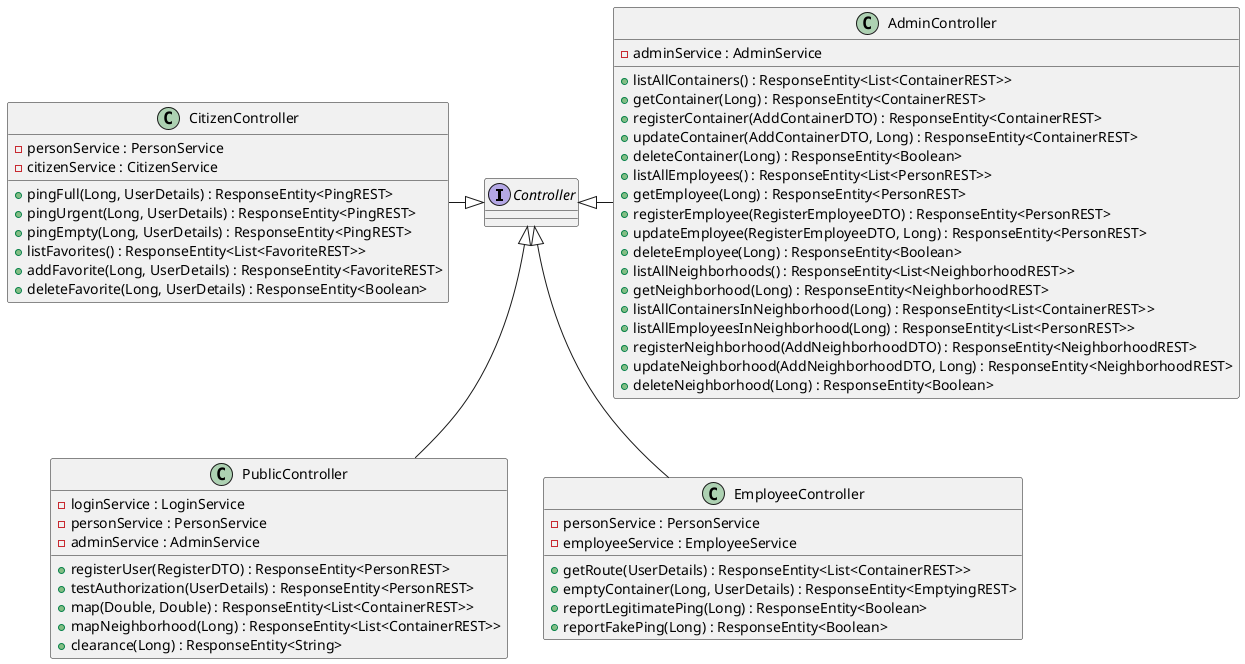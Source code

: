 @startuml
interface Controller
class PublicController {
    -loginService : LoginService
    -personService : PersonService
    -adminService : AdminService
    +registerUser(RegisterDTO) : ResponseEntity<PersonREST>
    +testAuthorization(UserDetails) : ResponseEntity<PersonREST>
    +map(Double, Double) : ResponseEntity<List<ContainerREST>>
    +mapNeighborhood(Long) : ResponseEntity<List<ContainerREST>>
    +clearance(Long) : ResponseEntity<String>
}
class AdminController {
    -adminService : AdminService
    +listAllContainers() : ResponseEntity<List<ContainerREST>>
    +getContainer(Long) : ResponseEntity<ContainerREST>
    +registerContainer(AddContainerDTO) : ResponseEntity<ContainerREST>
    +updateContainer(AddContainerDTO, Long) : ResponseEntity<ContainerREST>
    +deleteContainer(Long) : ResponseEntity<Boolean>
    +listAllEmployees() : ResponseEntity<List<PersonREST>>
    +getEmployee(Long) : ResponseEntity<PersonREST>
    +registerEmployee(RegisterEmployeeDTO) : ResponseEntity<PersonREST>
    +updateEmployee(RegisterEmployeeDTO, Long) : ResponseEntity<PersonREST>
    +deleteEmployee(Long) : ResponseEntity<Boolean>
    +listAllNeighborhoods() : ResponseEntity<List<NeighborhoodREST>>
    +getNeighborhood(Long) : ResponseEntity<NeighborhoodREST>
    +listAllContainersInNeighborhood(Long) : ResponseEntity<List<ContainerREST>>
    +listAllEmployeesInNeighborhood(Long) : ResponseEntity<List<PersonREST>>
    +registerNeighborhood(AddNeighborhoodDTO) : ResponseEntity<NeighborhoodREST>
    +updateNeighborhood(AddNeighborhoodDTO, Long) : ResponseEntity<NeighborhoodREST>
    +deleteNeighborhood(Long) : ResponseEntity<Boolean>
}
class CitizenController {
    -personService : PersonService
    -citizenService : CitizenService
    +pingFull(Long, UserDetails) : ResponseEntity<PingREST>
    +pingUrgent(Long, UserDetails) : ResponseEntity<PingREST>
    +pingEmpty(Long, UserDetails) : ResponseEntity<PingREST>
    +listFavorites() : ResponseEntity<List<FavoriteREST>>
    +addFavorite(Long, UserDetails) : ResponseEntity<FavoriteREST>
    +deleteFavorite(Long, UserDetails) : ResponseEntity<Boolean>
}
class EmployeeController {
    -personService : PersonService
    -employeeService : EmployeeService
    +getRoute(UserDetails) : ResponseEntity<List<ContainerREST>>
    +emptyContainer(Long, UserDetails) : ResponseEntity<EmptyingREST>
    +reportLegitimatePing(Long) : ResponseEntity<Boolean>
    +reportFakePing(Long) : ResponseEntity<Boolean>
}

Controller <|- AdminController
CitizenController -|> Controller
Controller <|-- PublicController
Controller <|-- EmployeeController

@enduml